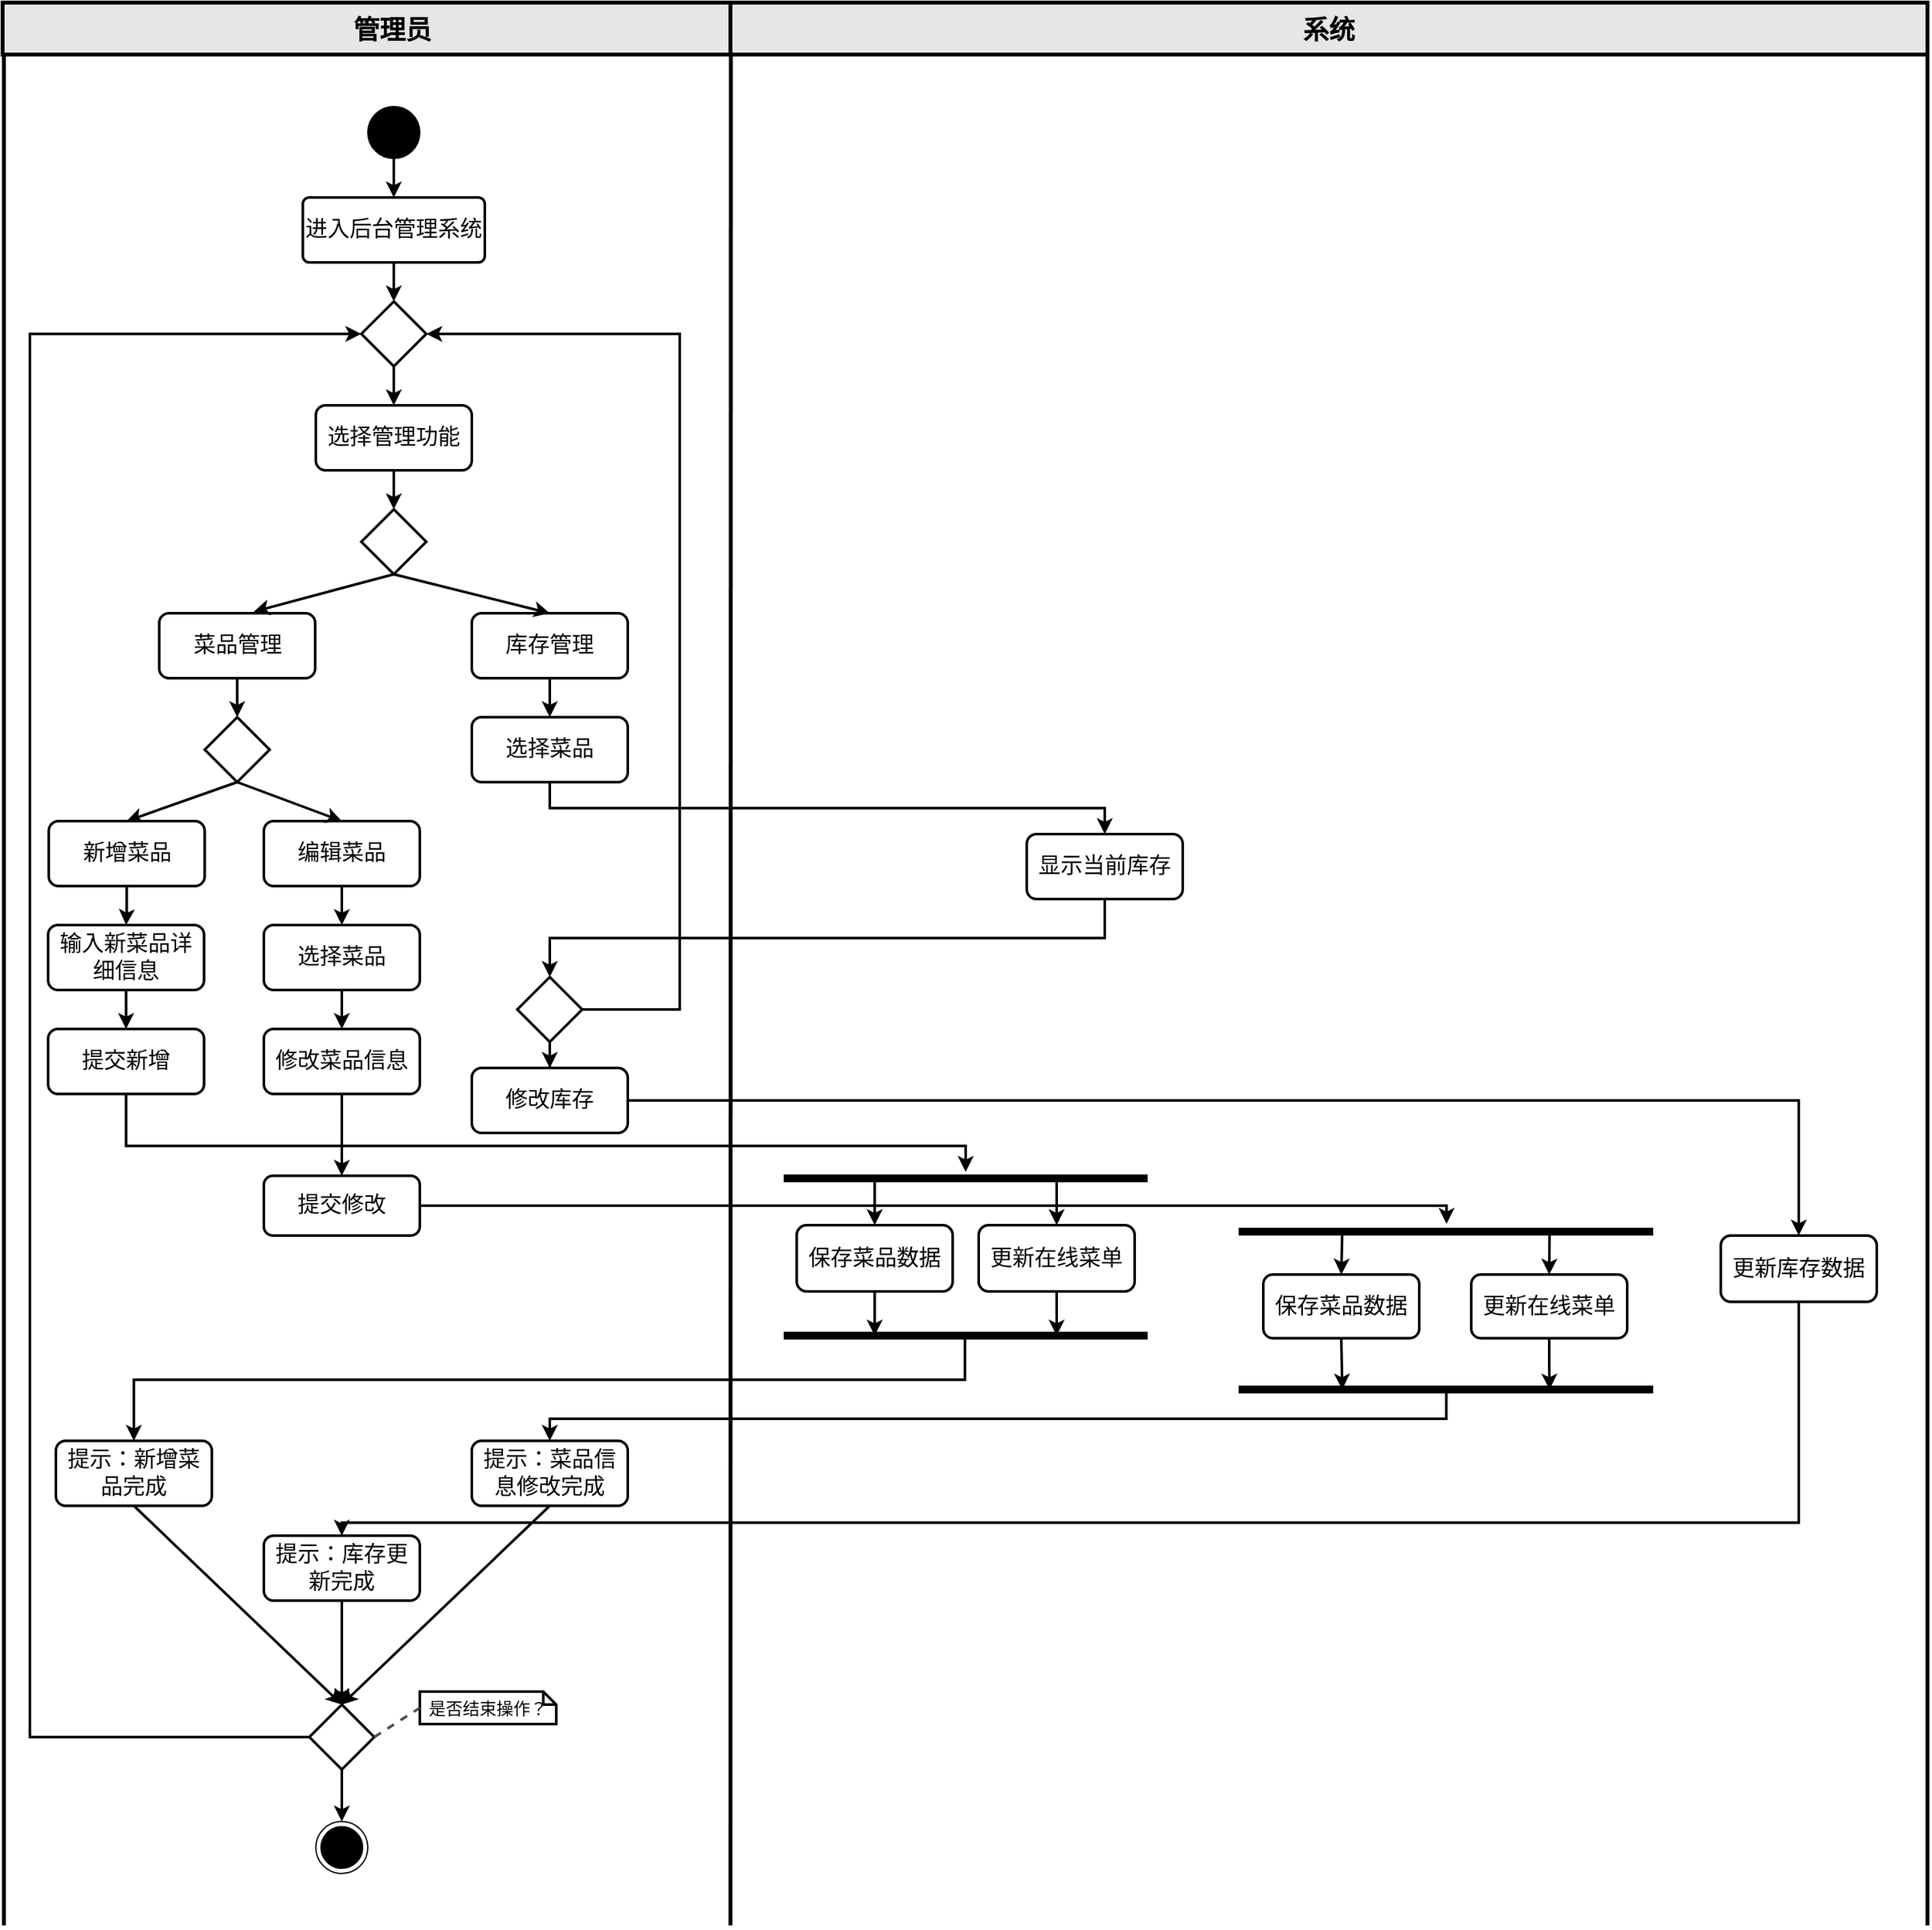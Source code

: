 <mxfile version="27.0.5">
  <diagram name="第 1 页" id="OfFDXcEh4mvgwOR_4sZM">
    <mxGraphModel dx="2670" dy="1368" grid="1" gridSize="10" guides="1" tooltips="1" connect="1" arrows="1" fold="1" page="1" pageScale="1" pageWidth="827" pageHeight="1169" math="0" shadow="0">
      <root>
        <mxCell id="0" />
        <mxCell id="1" parent="0" />
        <mxCell id="ZkD1P1Wt4bG5LlNcU552-23" style="edgeStyle=orthogonalEdgeStyle;rounded=0;orthogonalLoop=1;jettySize=auto;html=1;exitX=0.5;exitY=1;exitDx=0;exitDy=0;labelBackgroundColor=none;fontColor=default;fontSize=17;fontFamily=黑体;strokeWidth=2;" parent="1" source="jzol34q8vQIkxrYHAkH4-21" target="wrpRZbD9yLnscSps5DgX-5" edge="1">
          <mxGeometry relative="1" as="geometry" />
        </mxCell>
        <mxCell id="ZkD1P1Wt4bG5LlNcU552-22" style="edgeStyle=orthogonalEdgeStyle;rounded=0;orthogonalLoop=1;jettySize=auto;html=1;exitX=0.5;exitY=1;exitDx=0;exitDy=0;entryX=0.5;entryY=0;entryDx=0;entryDy=0;labelBackgroundColor=none;fontColor=default;fontSize=17;fontFamily=黑体;strokeWidth=2;" parent="1" source="wrpRZbD9yLnscSps5DgX-1" target="ZkD1P1Wt4bG5LlNcU552-5" edge="1">
          <mxGeometry relative="1" as="geometry" />
        </mxCell>
        <mxCell id="ZkD1P1Wt4bG5LlNcU552-24" style="edgeStyle=orthogonalEdgeStyle;rounded=0;orthogonalLoop=1;jettySize=auto;html=1;exitX=0.5;exitY=1;exitDx=0;exitDy=0;entryX=0.5;entryY=0;entryDx=0;entryDy=0;labelBackgroundColor=none;fontColor=default;fontSize=17;fontFamily=黑体;strokeWidth=2;" parent="1" source="wrpRZbD9yLnscSps5DgX-5" target="ZkD1P1Wt4bG5LlNcU552-4" edge="1">
          <mxGeometry relative="1" as="geometry" />
        </mxCell>
        <mxCell id="wrpRZbD9yLnscSps5DgX-5" value="输入新菜品详细信息" style="rounded=1;whiteSpace=wrap;html=1;fontSize=17;fontFamily=黑体;labelBackgroundColor=none;strokeWidth=2;" parent="1" vertex="1">
          <mxGeometry x="-46" y="790" width="120" height="50" as="geometry" />
        </mxCell>
        <mxCell id="ZkD1P1Wt4bG5LlNcU552-37" style="edgeStyle=orthogonalEdgeStyle;rounded=0;orthogonalLoop=1;jettySize=auto;html=1;exitX=0.5;exitY=1;exitDx=0;exitDy=0;labelBackgroundColor=none;fontColor=default;fontSize=17;fontFamily=黑体;strokeWidth=2;" parent="1" source="ZkD1P1Wt4bG5LlNcU552-4" target="ZkD1P1Wt4bG5LlNcU552-36" edge="1">
          <mxGeometry relative="1" as="geometry">
            <Array as="points">
              <mxPoint x="14" y="960" />
              <mxPoint x="660" y="960" />
            </Array>
          </mxGeometry>
        </mxCell>
        <mxCell id="ZkD1P1Wt4bG5LlNcU552-4" value="提交新增" style="rounded=1;whiteSpace=wrap;html=1;fontSize=17;fontFamily=黑体;labelBackgroundColor=none;strokeWidth=2;" parent="1" vertex="1">
          <mxGeometry x="-46" y="870" width="120" height="50" as="geometry" />
        </mxCell>
        <mxCell id="ZkD1P1Wt4bG5LlNcU552-25" style="edgeStyle=orthogonalEdgeStyle;rounded=0;orthogonalLoop=1;jettySize=auto;html=1;exitX=0.5;exitY=1;exitDx=0;exitDy=0;labelBackgroundColor=none;fontColor=default;fontSize=17;fontFamily=黑体;strokeWidth=2;" parent="1" source="ZkD1P1Wt4bG5LlNcU552-5" target="ZkD1P1Wt4bG5LlNcU552-6" edge="1">
          <mxGeometry relative="1" as="geometry" />
        </mxCell>
        <mxCell id="ZkD1P1Wt4bG5LlNcU552-5" value="选择菜品" style="rounded=1;whiteSpace=wrap;html=1;fontSize=17;fontFamily=黑体;labelBackgroundColor=none;strokeWidth=2;" parent="1" vertex="1">
          <mxGeometry x="120" y="790" width="120" height="50" as="geometry" />
        </mxCell>
        <mxCell id="ZkD1P1Wt4bG5LlNcU552-26" style="edgeStyle=orthogonalEdgeStyle;rounded=0;orthogonalLoop=1;jettySize=auto;html=1;exitX=0.5;exitY=1;exitDx=0;exitDy=0;entryX=0.5;entryY=0;entryDx=0;entryDy=0;labelBackgroundColor=none;fontColor=default;fontSize=17;fontFamily=黑体;strokeWidth=2;" parent="1" source="ZkD1P1Wt4bG5LlNcU552-6" target="ZkD1P1Wt4bG5LlNcU552-7" edge="1">
          <mxGeometry relative="1" as="geometry" />
        </mxCell>
        <mxCell id="ZkD1P1Wt4bG5LlNcU552-6" value="修改菜品信息" style="rounded=1;whiteSpace=wrap;html=1;fontSize=17;fontFamily=黑体;labelBackgroundColor=none;strokeWidth=2;" parent="1" vertex="1">
          <mxGeometry x="120" y="870" width="120" height="50" as="geometry" />
        </mxCell>
        <mxCell id="ZkD1P1Wt4bG5LlNcU552-7" value="提交修改" style="rounded=1;whiteSpace=wrap;html=1;fontSize=17;fontFamily=黑体;labelBackgroundColor=none;strokeWidth=2;" parent="1" vertex="1">
          <mxGeometry x="120" y="983" width="120" height="46" as="geometry" />
        </mxCell>
        <mxCell id="ZkD1P1Wt4bG5LlNcU552-16" style="edgeStyle=orthogonalEdgeStyle;rounded=0;orthogonalLoop=1;jettySize=auto;html=1;exitX=0.5;exitY=1;exitDx=0;exitDy=0;labelBackgroundColor=none;fontColor=default;fontSize=17;fontFamily=黑体;strokeWidth=2;" parent="1" source="ZkD1P1Wt4bG5LlNcU552-8" target="ZkD1P1Wt4bG5LlNcU552-14" edge="1">
          <mxGeometry relative="1" as="geometry" />
        </mxCell>
        <mxCell id="ZkD1P1Wt4bG5LlNcU552-8" value="选择菜品" style="rounded=1;whiteSpace=wrap;html=1;fontSize=17;fontFamily=黑体;labelBackgroundColor=none;strokeWidth=2;" parent="1" vertex="1">
          <mxGeometry x="280" y="630" width="120" height="50" as="geometry" />
        </mxCell>
        <mxCell id="ZkD1P1Wt4bG5LlNcU552-80" style="edgeStyle=orthogonalEdgeStyle;rounded=0;orthogonalLoop=1;jettySize=auto;html=1;exitX=0.5;exitY=1;exitDx=0;exitDy=0;labelBackgroundColor=none;fontColor=default;fontSize=17;fontFamily=黑体;strokeWidth=2;" parent="1" source="ZkD1P1Wt4bG5LlNcU552-14" target="ZkD1P1Wt4bG5LlNcU552-15" edge="1">
          <mxGeometry relative="1" as="geometry" />
        </mxCell>
        <mxCell id="ZkD1P1Wt4bG5LlNcU552-14" value="显示当前库存" style="rounded=1;whiteSpace=wrap;html=1;fontSize=17;fontFamily=黑体;labelBackgroundColor=none;strokeWidth=2;" parent="1" vertex="1">
          <mxGeometry x="707" y="720" width="120" height="50" as="geometry" />
        </mxCell>
        <mxCell id="ZkD1P1Wt4bG5LlNcU552-81" style="edgeStyle=orthogonalEdgeStyle;rounded=0;orthogonalLoop=1;jettySize=auto;html=1;entryX=0.5;entryY=0;entryDx=0;entryDy=0;labelBackgroundColor=none;fontColor=default;fontSize=17;fontFamily=黑体;strokeWidth=2;" parent="1" source="ZkD1P1Wt4bG5LlNcU552-15" target="ZkD1P1Wt4bG5LlNcU552-18" edge="1">
          <mxGeometry relative="1" as="geometry" />
        </mxCell>
        <mxCell id="ZkD1P1Wt4bG5LlNcU552-82" style="edgeStyle=orthogonalEdgeStyle;rounded=0;orthogonalLoop=1;jettySize=auto;html=1;entryX=1;entryY=0.5;entryDx=0;entryDy=0;labelBackgroundColor=none;fontColor=default;exitX=1;exitY=0.5;exitDx=0;exitDy=0;fontSize=17;fontFamily=黑体;strokeWidth=2;" parent="1" source="ZkD1P1Wt4bG5LlNcU552-15" target="ZkD1P1Wt4bG5LlNcU552-1" edge="1">
          <mxGeometry relative="1" as="geometry">
            <Array as="points">
              <mxPoint x="440" y="855" />
              <mxPoint x="440" y="335" />
            </Array>
          </mxGeometry>
        </mxCell>
        <mxCell id="ZkD1P1Wt4bG5LlNcU552-15" value="" style="rhombus;whiteSpace=wrap;html=1;labelBackgroundColor=none;fontSize=17;fontFamily=黑体;strokeWidth=2;" parent="1" vertex="1">
          <mxGeometry x="315" y="830" width="50" height="50" as="geometry" />
        </mxCell>
        <mxCell id="p3CwwabS2HMExQp8e3fW-5" style="edgeStyle=orthogonalEdgeStyle;rounded=0;orthogonalLoop=1;jettySize=auto;html=1;entryX=0.5;entryY=0;entryDx=0;entryDy=0;fontSize=17;fontFamily=黑体;strokeWidth=2;" edge="1" parent="1" source="ZkD1P1Wt4bG5LlNcU552-18" target="p3CwwabS2HMExQp8e3fW-3">
          <mxGeometry relative="1" as="geometry" />
        </mxCell>
        <mxCell id="ZkD1P1Wt4bG5LlNcU552-18" value="修改库存" style="rounded=1;whiteSpace=wrap;html=1;fontSize=17;fontFamily=黑体;labelBackgroundColor=none;strokeWidth=2;" parent="1" vertex="1">
          <mxGeometry x="280" y="900" width="120" height="50" as="geometry" />
        </mxCell>
        <mxCell id="ZkD1P1Wt4bG5LlNcU552-40" style="edgeStyle=orthogonalEdgeStyle;rounded=0;orthogonalLoop=1;jettySize=auto;html=1;exitX=0.75;exitY=0.5;exitDx=0;exitDy=0;exitPerimeter=0;entryX=0.5;entryY=0;entryDx=0;entryDy=0;labelBackgroundColor=none;fontColor=default;fontSize=17;fontFamily=黑体;strokeWidth=2;" parent="1" source="ZkD1P1Wt4bG5LlNcU552-30" target="ZkD1P1Wt4bG5LlNcU552-35" edge="1">
          <mxGeometry relative="1" as="geometry" />
        </mxCell>
        <mxCell id="ZkD1P1Wt4bG5LlNcU552-41" style="edgeStyle=orthogonalEdgeStyle;rounded=0;orthogonalLoop=1;jettySize=auto;html=1;exitX=0.25;exitY=0.5;exitDx=0;exitDy=0;exitPerimeter=0;entryX=0.5;entryY=0;entryDx=0;entryDy=0;labelBackgroundColor=none;fontColor=default;fontSize=17;fontFamily=黑体;strokeWidth=2;" parent="1" source="ZkD1P1Wt4bG5LlNcU552-30" target="ZkD1P1Wt4bG5LlNcU552-34" edge="1">
          <mxGeometry relative="1" as="geometry" />
        </mxCell>
        <mxCell id="ZkD1P1Wt4bG5LlNcU552-30" value="" style="shape=line;html=1;strokeWidth=6;labelBackgroundColor=none;fontSize=17;fontFamily=黑体;" parent="1" vertex="1">
          <mxGeometry x="870" y="1021" width="319" height="10" as="geometry" />
        </mxCell>
        <mxCell id="ZkD1P1Wt4bG5LlNcU552-34" value="保存菜品数据" style="rounded=1;whiteSpace=wrap;html=1;fontFamily=黑体;fontSize=17;labelBackgroundColor=none;strokeWidth=2;" parent="1" vertex="1">
          <mxGeometry x="889" y="1059" width="120" height="49" as="geometry" />
        </mxCell>
        <mxCell id="ZkD1P1Wt4bG5LlNcU552-35" value="更新在线菜单" style="rounded=1;whiteSpace=wrap;html=1;fontSize=17;fontFamily=黑体;labelBackgroundColor=none;strokeWidth=2;" parent="1" vertex="1">
          <mxGeometry x="1049" y="1059" width="120" height="49" as="geometry" />
        </mxCell>
        <mxCell id="ZkD1P1Wt4bG5LlNcU552-44" style="edgeStyle=orthogonalEdgeStyle;rounded=0;orthogonalLoop=1;jettySize=auto;html=1;exitX=0.25;exitY=0.5;exitDx=0;exitDy=0;exitPerimeter=0;labelBackgroundColor=none;fontColor=default;fontSize=17;fontFamily=黑体;strokeWidth=2;" parent="1" source="ZkD1P1Wt4bG5LlNcU552-36" target="ZkD1P1Wt4bG5LlNcU552-42" edge="1">
          <mxGeometry relative="1" as="geometry" />
        </mxCell>
        <mxCell id="ZkD1P1Wt4bG5LlNcU552-45" style="edgeStyle=orthogonalEdgeStyle;rounded=0;orthogonalLoop=1;jettySize=auto;html=1;exitX=0.75;exitY=0.5;exitDx=0;exitDy=0;exitPerimeter=0;entryX=0.5;entryY=0;entryDx=0;entryDy=0;labelBackgroundColor=none;fontColor=default;fontSize=17;fontFamily=黑体;strokeWidth=2;" parent="1" source="ZkD1P1Wt4bG5LlNcU552-36" target="ZkD1P1Wt4bG5LlNcU552-43" edge="1">
          <mxGeometry relative="1" as="geometry">
            <mxPoint x="710" y="1090" as="targetPoint" />
          </mxGeometry>
        </mxCell>
        <mxCell id="ZkD1P1Wt4bG5LlNcU552-36" value="" style="shape=line;html=1;strokeWidth=6;labelBackgroundColor=none;fontSize=17;fontFamily=黑体;" parent="1" vertex="1">
          <mxGeometry x="520" y="980" width="280" height="10" as="geometry" />
        </mxCell>
        <mxCell id="ZkD1P1Wt4bG5LlNcU552-42" value="保存菜品数据" style="rounded=1;whiteSpace=wrap;html=1;fontSize=17;fontFamily=黑体;labelBackgroundColor=none;strokeWidth=2;" parent="1" vertex="1">
          <mxGeometry x="530" y="1021" width="120" height="51" as="geometry" />
        </mxCell>
        <mxCell id="ZkD1P1Wt4bG5LlNcU552-43" value="更新在线菜单" style="rounded=1;whiteSpace=wrap;html=1;fontSize=17;fontFamily=黑体;labelBackgroundColor=none;strokeWidth=2;" parent="1" vertex="1">
          <mxGeometry x="670" y="1021" width="120" height="51" as="geometry" />
        </mxCell>
        <mxCell id="p3CwwabS2HMExQp8e3fW-8" style="edgeStyle=orthogonalEdgeStyle;rounded=0;orthogonalLoop=1;jettySize=auto;html=1;entryX=0.5;entryY=0;entryDx=0;entryDy=0;exitX=0.498;exitY=0.558;exitDx=0;exitDy=0;exitPerimeter=0;fontSize=17;fontFamily=黑体;strokeWidth=2;" edge="1" parent="1" source="ZkD1P1Wt4bG5LlNcU552-46" target="ZkD1P1Wt4bG5LlNcU552-49">
          <mxGeometry relative="1" as="geometry">
            <Array as="points">
              <mxPoint x="659" y="1140" />
              <mxPoint x="20" y="1140" />
            </Array>
          </mxGeometry>
        </mxCell>
        <mxCell id="ZkD1P1Wt4bG5LlNcU552-46" value="" style="shape=line;html=1;strokeWidth=6;labelBackgroundColor=none;fontSize=17;fontFamily=黑体;" parent="1" vertex="1">
          <mxGeometry x="520" y="1101" width="280" height="10" as="geometry" />
        </mxCell>
        <mxCell id="ZkD1P1Wt4bG5LlNcU552-47" style="edgeStyle=orthogonalEdgeStyle;rounded=0;orthogonalLoop=1;jettySize=auto;html=1;exitX=0.5;exitY=1;exitDx=0;exitDy=0;entryX=0.25;entryY=0.5;entryDx=0;entryDy=0;entryPerimeter=0;labelBackgroundColor=none;fontColor=default;fontSize=17;fontFamily=黑体;strokeWidth=2;" parent="1" source="ZkD1P1Wt4bG5LlNcU552-42" target="ZkD1P1Wt4bG5LlNcU552-46" edge="1">
          <mxGeometry relative="1" as="geometry" />
        </mxCell>
        <mxCell id="ZkD1P1Wt4bG5LlNcU552-48" style="edgeStyle=orthogonalEdgeStyle;rounded=0;orthogonalLoop=1;jettySize=auto;html=1;exitX=0.5;exitY=1;exitDx=0;exitDy=0;entryX=0.75;entryY=0.5;entryDx=0;entryDy=0;entryPerimeter=0;labelBackgroundColor=none;fontColor=default;fontSize=17;fontFamily=黑体;strokeWidth=2;" parent="1" source="ZkD1P1Wt4bG5LlNcU552-43" target="ZkD1P1Wt4bG5LlNcU552-46" edge="1">
          <mxGeometry relative="1" as="geometry">
            <mxPoint x="710" y="1101" as="sourcePoint" />
          </mxGeometry>
        </mxCell>
        <mxCell id="p3CwwabS2HMExQp8e3fW-11" style="rounded=0;orthogonalLoop=1;jettySize=auto;html=1;exitX=0.5;exitY=1;exitDx=0;exitDy=0;entryX=0.5;entryY=0;entryDx=0;entryDy=0;fontSize=17;fontFamily=黑体;strokeWidth=2;" edge="1" parent="1" source="ZkD1P1Wt4bG5LlNcU552-49" target="p3CwwabS2HMExQp8e3fW-10">
          <mxGeometry relative="1" as="geometry" />
        </mxCell>
        <mxCell id="ZkD1P1Wt4bG5LlNcU552-49" value="提示：新增菜品完成" style="rounded=1;whiteSpace=wrap;html=1;fontSize=17;fontFamily=黑体;labelBackgroundColor=none;strokeWidth=2;" parent="1" vertex="1">
          <mxGeometry x="-40" y="1187" width="120" height="50" as="geometry" />
        </mxCell>
        <mxCell id="p3CwwabS2HMExQp8e3fW-15" style="rounded=0;orthogonalLoop=1;jettySize=auto;html=1;exitX=0.5;exitY=1;exitDx=0;exitDy=0;entryX=0.5;entryY=0;entryDx=0;entryDy=0;fontSize=17;fontFamily=黑体;strokeWidth=2;" edge="1" parent="1" source="ZkD1P1Wt4bG5LlNcU552-51" target="p3CwwabS2HMExQp8e3fW-10">
          <mxGeometry relative="1" as="geometry" />
        </mxCell>
        <mxCell id="ZkD1P1Wt4bG5LlNcU552-51" value="提示：菜品信息修改完成" style="rounded=1;whiteSpace=wrap;html=1;fontSize=17;fontFamily=黑体;labelBackgroundColor=none;strokeWidth=2;" parent="1" vertex="1">
          <mxGeometry x="280" y="1187" width="120" height="50" as="geometry" />
        </mxCell>
        <mxCell id="ZkD1P1Wt4bG5LlNcU552-77" style="edgeStyle=orthogonalEdgeStyle;rounded=0;orthogonalLoop=1;jettySize=auto;html=1;entryX=0.5;entryY=0;entryDx=0;entryDy=0;labelBackgroundColor=none;fontColor=default;fontSize=17;fontFamily=黑体;strokeWidth=2;" parent="1" source="jzol34q8vQIkxrYHAkH4-4" target="ZkD1P1Wt4bG5LlNcU552-1" edge="1">
          <mxGeometry relative="1" as="geometry" />
        </mxCell>
        <mxCell id="jzol34q8vQIkxrYHAkH4-4" value="&lt;font style=&quot;vertical-align: inherit;&quot;&gt;&lt;font style=&quot;vertical-align: inherit;&quot;&gt;进入后台管理系统&lt;/font&gt;&lt;/font&gt;" style="html=1;align=center;verticalAlign=middle;rounded=1;absoluteArcSize=1;arcSize=10;dashed=0;whiteSpace=wrap;labelBackgroundColor=none;fontSize=17;fontFamily=黑体;strokeWidth=2;" parent="1" vertex="1">
          <mxGeometry x="150" y="230" width="140" height="50" as="geometry" />
        </mxCell>
        <mxCell id="ZkD1P1Wt4bG5LlNcU552-1" value="" style="rhombus;whiteSpace=wrap;html=1;labelBackgroundColor=none;fontSize=17;fontFamily=黑体;strokeWidth=2;" parent="1" vertex="1">
          <mxGeometry x="195" y="310" width="50" height="50" as="geometry" />
        </mxCell>
        <mxCell id="ZkD1P1Wt4bG5LlNcU552-73" style="edgeStyle=orthogonalEdgeStyle;rounded=0;orthogonalLoop=1;jettySize=auto;html=1;exitX=0.5;exitY=1;exitDx=0;exitDy=0;labelBackgroundColor=none;fontColor=default;fontSize=17;fontFamily=黑体;strokeWidth=2;" parent="1" source="jzol34q8vQIkxrYHAkH4-8" target="jzol34q8vQIkxrYHAkH4-11" edge="1">
          <mxGeometry relative="1" as="geometry" />
        </mxCell>
        <mxCell id="jzol34q8vQIkxrYHAkH4-8" value="&lt;font&gt;选择管理功能&lt;/font&gt;" style="rounded=1;whiteSpace=wrap;html=1;labelBackgroundColor=none;fontSize=17;fontFamily=黑体;strokeWidth=2;" parent="1" vertex="1">
          <mxGeometry x="160" y="390" width="120" height="50" as="geometry" />
        </mxCell>
        <mxCell id="ZkD1P1Wt4bG5LlNcU552-2" style="edgeStyle=orthogonalEdgeStyle;rounded=0;orthogonalLoop=1;jettySize=auto;html=1;entryX=0.5;entryY=0;entryDx=0;entryDy=0;labelBackgroundColor=none;fontColor=default;fontSize=17;fontFamily=黑体;strokeWidth=2;" parent="1" source="ZkD1P1Wt4bG5LlNcU552-1" target="jzol34q8vQIkxrYHAkH4-8" edge="1">
          <mxGeometry relative="1" as="geometry" />
        </mxCell>
        <mxCell id="jzol34q8vQIkxrYHAkH4-11" value="" style="rhombus;whiteSpace=wrap;html=1;labelBackgroundColor=none;fontSize=17;fontFamily=黑体;strokeWidth=2;" parent="1" vertex="1">
          <mxGeometry x="195" y="470" width="50" height="50" as="geometry" />
        </mxCell>
        <mxCell id="jzol34q8vQIkxrYHAkH4-13" value="&lt;font style=&quot;vertical-align: inherit;&quot;&gt;&lt;font style=&quot;vertical-align: inherit;&quot;&gt;菜品管理&lt;/font&gt;&lt;/font&gt;" style="rounded=1;whiteSpace=wrap;html=1;labelBackgroundColor=none;fontSize=17;fontFamily=黑体;strokeWidth=2;" parent="1" vertex="1">
          <mxGeometry x="39.5" y="550" width="120" height="50" as="geometry" />
        </mxCell>
        <mxCell id="jzol34q8vQIkxrYHAkH4-16" style="rounded=0;orthogonalLoop=1;jettySize=auto;html=1;exitX=0.5;exitY=1;exitDx=0;exitDy=0;entryX=0.606;entryY=-0.024;entryDx=0;entryDy=0;entryPerimeter=0;labelBackgroundColor=none;fontColor=default;fontSize=17;fontFamily=黑体;strokeWidth=2;" parent="1" source="jzol34q8vQIkxrYHAkH4-11" target="jzol34q8vQIkxrYHAkH4-13" edge="1">
          <mxGeometry relative="1" as="geometry" />
        </mxCell>
        <mxCell id="ZkD1P1Wt4bG5LlNcU552-78" style="edgeStyle=orthogonalEdgeStyle;rounded=0;orthogonalLoop=1;jettySize=auto;html=1;entryX=0.5;entryY=0;entryDx=0;entryDy=0;labelBackgroundColor=none;fontColor=default;fontSize=17;fontFamily=黑体;strokeWidth=2;" parent="1" source="jzol34q8vQIkxrYHAkH4-14" target="ZkD1P1Wt4bG5LlNcU552-8" edge="1">
          <mxGeometry relative="1" as="geometry" />
        </mxCell>
        <mxCell id="jzol34q8vQIkxrYHAkH4-14" value="&lt;font style=&quot;vertical-align: inherit;&quot;&gt;&lt;font style=&quot;vertical-align: inherit;&quot;&gt;&lt;font style=&quot;vertical-align: inherit;&quot;&gt;&lt;font style=&quot;vertical-align: inherit;&quot;&gt;库存管理&lt;/font&gt;&lt;/font&gt;&lt;/font&gt;&lt;/font&gt;" style="rounded=1;whiteSpace=wrap;html=1;labelBackgroundColor=none;fontSize=17;fontFamily=黑体;strokeWidth=2;" parent="1" vertex="1">
          <mxGeometry x="280" y="550" width="120" height="50" as="geometry" />
        </mxCell>
        <mxCell id="jzol34q8vQIkxrYHAkH4-17" style="rounded=0;orthogonalLoop=1;jettySize=auto;html=1;exitX=0.5;exitY=1;exitDx=0;exitDy=0;entryX=0.5;entryY=0;entryDx=0;entryDy=0;labelBackgroundColor=none;fontColor=default;fontSize=17;fontFamily=黑体;strokeWidth=2;" parent="1" source="jzol34q8vQIkxrYHAkH4-11" target="jzol34q8vQIkxrYHAkH4-14" edge="1">
          <mxGeometry relative="1" as="geometry" />
        </mxCell>
        <mxCell id="jzol34q8vQIkxrYHAkH4-19" value="" style="rhombus;whiteSpace=wrap;html=1;labelBackgroundColor=none;fontSize=17;fontFamily=黑体;strokeWidth=2;" parent="1" vertex="1">
          <mxGeometry x="74.5" y="630" width="50" height="50" as="geometry" />
        </mxCell>
        <mxCell id="jzol34q8vQIkxrYHAkH4-20" style="edgeStyle=orthogonalEdgeStyle;rounded=0;orthogonalLoop=1;jettySize=auto;html=1;entryX=0.5;entryY=0;entryDx=0;entryDy=0;labelBackgroundColor=none;fontColor=default;fontSize=17;fontFamily=黑体;strokeWidth=2;" parent="1" source="jzol34q8vQIkxrYHAkH4-13" target="jzol34q8vQIkxrYHAkH4-19" edge="1">
          <mxGeometry relative="1" as="geometry" />
        </mxCell>
        <mxCell id="wrpRZbD9yLnscSps5DgX-3" style="rounded=0;orthogonalLoop=1;jettySize=auto;html=1;entryX=0.5;entryY=0;entryDx=0;entryDy=0;exitX=0.5;exitY=1;exitDx=0;exitDy=0;labelBackgroundColor=none;fontColor=default;fontSize=17;fontFamily=黑体;strokeWidth=2;" parent="1" source="jzol34q8vQIkxrYHAkH4-19" target="jzol34q8vQIkxrYHAkH4-21" edge="1">
          <mxGeometry relative="1" as="geometry">
            <mxPoint x="60" y="720" as="targetPoint" />
          </mxGeometry>
        </mxCell>
        <mxCell id="wrpRZbD9yLnscSps5DgX-1" value="编辑&lt;span style=&quot;background-color: transparent; color: light-dark(rgb(0, 0, 0), rgb(255, 255, 255));&quot;&gt;菜品&lt;/span&gt;" style="rounded=1;whiteSpace=wrap;html=1;fontSize=17;fontFamily=黑体;labelBackgroundColor=none;strokeWidth=2;" parent="1" vertex="1">
          <mxGeometry x="120" y="710" width="120" height="50" as="geometry" />
        </mxCell>
        <mxCell id="wrpRZbD9yLnscSps5DgX-2" style="rounded=0;orthogonalLoop=1;jettySize=auto;html=1;exitX=0.5;exitY=1;exitDx=0;exitDy=0;entryX=0.5;entryY=0;entryDx=0;entryDy=0;labelBackgroundColor=none;fontColor=default;fontSize=17;fontFamily=黑体;strokeWidth=2;" parent="1" source="jzol34q8vQIkxrYHAkH4-19" target="wrpRZbD9yLnscSps5DgX-1" edge="1">
          <mxGeometry relative="1" as="geometry" />
        </mxCell>
        <mxCell id="jzol34q8vQIkxrYHAkH4-21" value="&lt;font&gt;新增菜品&lt;/font&gt;" style="rounded=1;whiteSpace=wrap;html=1;labelBackgroundColor=none;fontSize=17;fontFamily=黑体;strokeWidth=2;" parent="1" vertex="1">
          <mxGeometry x="-45.5" y="710" width="120" height="50" as="geometry" />
        </mxCell>
        <mxCell id="ZkD1P1Wt4bG5LlNcU552-83" style="edgeStyle=orthogonalEdgeStyle;rounded=0;orthogonalLoop=1;jettySize=auto;html=1;labelBackgroundColor=none;fontColor=default;fontSize=17;fontFamily=黑体;strokeWidth=2;" parent="1" source="ZkD1P1Wt4bG5LlNcU552-7" edge="1">
          <mxGeometry relative="1" as="geometry">
            <mxPoint x="1030" y="1020" as="targetPoint" />
            <Array as="points">
              <mxPoint x="1030" y="1006" />
            </Array>
          </mxGeometry>
        </mxCell>
        <mxCell id="ZkD1P1Wt4bG5LlNcU552-88" style="edgeStyle=orthogonalEdgeStyle;rounded=0;orthogonalLoop=1;jettySize=auto;html=1;entryX=0.5;entryY=0;entryDx=0;entryDy=0;exitX=0.501;exitY=0.537;exitDx=0;exitDy=0;exitPerimeter=0;labelBackgroundColor=none;fontColor=default;fontSize=17;fontFamily=黑体;strokeWidth=2;" parent="1" source="ZkD1P1Wt4bG5LlNcU552-84" target="ZkD1P1Wt4bG5LlNcU552-51" edge="1">
          <mxGeometry relative="1" as="geometry">
            <Array as="points">
              <mxPoint x="1030" y="1170" />
              <mxPoint x="340" y="1170" />
            </Array>
          </mxGeometry>
        </mxCell>
        <mxCell id="ZkD1P1Wt4bG5LlNcU552-84" value="" style="shape=line;html=1;strokeWidth=6;labelBackgroundColor=none;fontSize=17;fontFamily=黑体;" parent="1" vertex="1">
          <mxGeometry x="870" y="1137" width="319" height="21" as="geometry" />
        </mxCell>
        <mxCell id="ZkD1P1Wt4bG5LlNcU552-86" style="edgeStyle=orthogonalEdgeStyle;rounded=0;orthogonalLoop=1;jettySize=auto;html=1;entryX=0.75;entryY=0.5;entryDx=0;entryDy=0;entryPerimeter=0;labelBackgroundColor=none;fontColor=default;fontSize=17;fontFamily=黑体;strokeWidth=2;" parent="1" source="ZkD1P1Wt4bG5LlNcU552-35" target="ZkD1P1Wt4bG5LlNcU552-84" edge="1">
          <mxGeometry relative="1" as="geometry" />
        </mxCell>
        <mxCell id="ZkD1P1Wt4bG5LlNcU552-87" style="edgeStyle=orthogonalEdgeStyle;rounded=0;orthogonalLoop=1;jettySize=auto;html=1;exitX=0.5;exitY=1;exitDx=0;exitDy=0;entryX=0.25;entryY=0.5;entryDx=0;entryDy=0;entryPerimeter=0;labelBackgroundColor=none;fontColor=default;fontSize=17;fontFamily=黑体;strokeWidth=2;" parent="1" source="ZkD1P1Wt4bG5LlNcU552-34" target="ZkD1P1Wt4bG5LlNcU552-84" edge="1">
          <mxGeometry relative="1" as="geometry" />
        </mxCell>
        <mxCell id="GrfXblt5mlEnLoXtTGxq-4" value="" style="endArrow=none;html=1;rounded=0;strokeWidth=3;" parent="1" edge="1">
          <mxGeometry width="50" height="50" relative="1" as="geometry">
            <mxPoint x="-80" y="1560" as="sourcePoint" />
            <mxPoint x="-80" y="120" as="targetPoint" />
          </mxGeometry>
        </mxCell>
        <mxCell id="GrfXblt5mlEnLoXtTGxq-5" value="" style="endArrow=none;html=1;rounded=0;strokeWidth=3;" parent="1" edge="1">
          <mxGeometry width="50" height="50" relative="1" as="geometry">
            <mxPoint x="479" y="1560" as="sourcePoint" />
            <mxPoint x="479.33" y="120" as="targetPoint" />
          </mxGeometry>
        </mxCell>
        <mxCell id="GrfXblt5mlEnLoXtTGxq-6" value="" style="endArrow=none;html=1;rounded=0;strokeWidth=3;" parent="1" edge="1">
          <mxGeometry width="50" height="50" relative="1" as="geometry">
            <mxPoint x="1400" y="1560" as="sourcePoint" />
            <mxPoint x="1400" y="117" as="targetPoint" />
          </mxGeometry>
        </mxCell>
        <mxCell id="GrfXblt5mlEnLoXtTGxq-7" value="" style="endArrow=none;html=1;rounded=0;" parent="1" edge="1">
          <mxGeometry width="50" height="50" relative="1" as="geometry">
            <mxPoint x="-80" y="120" as="sourcePoint" />
            <mxPoint x="1200" y="120" as="targetPoint" />
          </mxGeometry>
        </mxCell>
        <mxCell id="GrfXblt5mlEnLoXtTGxq-8" value="管理员" style="rounded=0;whiteSpace=wrap;html=1;fontSize=20;fontFamily=黑体;fontStyle=1;fillColor=#E6E6E6;strokeWidth=3;spacingRight=-40;" parent="1" vertex="1">
          <mxGeometry x="-81" y="80" width="560" height="40" as="geometry" />
        </mxCell>
        <mxCell id="GrfXblt5mlEnLoXtTGxq-9" value="系统" style="rounded=0;whiteSpace=wrap;html=1;fontSize=20;fontFamily=黑体;fontStyle=1;fillColor=#E6E6E6;strokeWidth=3;" parent="1" vertex="1">
          <mxGeometry x="479" y="80" width="921" height="40" as="geometry" />
        </mxCell>
        <mxCell id="p3CwwabS2HMExQp8e3fW-9" style="edgeStyle=orthogonalEdgeStyle;rounded=0;orthogonalLoop=1;jettySize=auto;html=1;entryX=0.5;entryY=0;entryDx=0;entryDy=0;fontSize=17;fontFamily=黑体;strokeWidth=2;" edge="1" parent="1" source="p3CwwabS2HMExQp8e3fW-3" target="p3CwwabS2HMExQp8e3fW-6">
          <mxGeometry relative="1" as="geometry">
            <Array as="points">
              <mxPoint x="1301" y="1250" />
              <mxPoint x="180" y="1250" />
            </Array>
          </mxGeometry>
        </mxCell>
        <mxCell id="p3CwwabS2HMExQp8e3fW-3" value="&lt;font&gt;更新库存数据&lt;/font&gt;" style="rounded=1;whiteSpace=wrap;html=1;fontSize=17;fontFamily=黑体;strokeWidth=2;" vertex="1" parent="1">
          <mxGeometry x="1241" y="1029" width="120" height="51" as="geometry" />
        </mxCell>
        <mxCell id="p3CwwabS2HMExQp8e3fW-13" style="edgeStyle=orthogonalEdgeStyle;rounded=0;orthogonalLoop=1;jettySize=auto;html=1;exitX=0.5;exitY=1;exitDx=0;exitDy=0;fontSize=17;fontFamily=黑体;strokeWidth=2;" edge="1" parent="1" source="p3CwwabS2HMExQp8e3fW-6">
          <mxGeometry relative="1" as="geometry">
            <mxPoint x="179.826" y="1310.087" as="targetPoint" />
          </mxGeometry>
        </mxCell>
        <mxCell id="p3CwwabS2HMExQp8e3fW-14" style="rounded=0;orthogonalLoop=1;jettySize=auto;html=1;exitX=0.5;exitY=1;exitDx=0;exitDy=0;entryX=0.5;entryY=0;entryDx=0;entryDy=0;fontSize=17;fontFamily=黑体;strokeWidth=2;" edge="1" parent="1" source="p3CwwabS2HMExQp8e3fW-6" target="p3CwwabS2HMExQp8e3fW-10">
          <mxGeometry relative="1" as="geometry" />
        </mxCell>
        <mxCell id="p3CwwabS2HMExQp8e3fW-6" value="&lt;font&gt;提示：库存更新完成&lt;/font&gt;" style="rounded=1;whiteSpace=wrap;html=1;fontSize=17;fontFamily=黑体;strokeWidth=2;" vertex="1" parent="1">
          <mxGeometry x="120" y="1260" width="120" height="50" as="geometry" />
        </mxCell>
        <mxCell id="p3CwwabS2HMExQp8e3fW-22" style="edgeStyle=orthogonalEdgeStyle;rounded=0;orthogonalLoop=1;jettySize=auto;html=1;exitX=0.5;exitY=1;exitDx=0;exitDy=0;entryX=0.5;entryY=0;entryDx=0;entryDy=0;fontSize=17;fontFamily=黑体;strokeWidth=2;" edge="1" parent="1" source="p3CwwabS2HMExQp8e3fW-10" target="p3CwwabS2HMExQp8e3fW-18">
          <mxGeometry relative="1" as="geometry" />
        </mxCell>
        <mxCell id="p3CwwabS2HMExQp8e3fW-23" style="edgeStyle=orthogonalEdgeStyle;rounded=0;orthogonalLoop=1;jettySize=auto;html=1;entryX=0;entryY=0.5;entryDx=0;entryDy=0;fontSize=17;fontFamily=黑体;strokeWidth=2;" edge="1" parent="1" source="p3CwwabS2HMExQp8e3fW-10" target="ZkD1P1Wt4bG5LlNcU552-1">
          <mxGeometry relative="1" as="geometry">
            <Array as="points">
              <mxPoint x="-60" y="1415" />
              <mxPoint x="-60" y="335" />
            </Array>
          </mxGeometry>
        </mxCell>
        <mxCell id="p3CwwabS2HMExQp8e3fW-10" value="" style="rhombus;whiteSpace=wrap;html=1;fontSize=17;fontFamily=黑体;strokeWidth=2;" vertex="1" parent="1">
          <mxGeometry x="155" y="1390" width="50" height="50" as="geometry" />
        </mxCell>
        <mxCell id="p3CwwabS2HMExQp8e3fW-16" value="是否结束操作？" style="shape=note;whiteSpace=wrap;html=1;backgroundOutline=1;darkOpacity=0.05;size=10;fontSize=13;fontFamily=黑体;strokeWidth=2;" vertex="1" parent="1">
          <mxGeometry x="240" y="1380" width="105" height="25" as="geometry" />
        </mxCell>
        <mxCell id="p3CwwabS2HMExQp8e3fW-17" style="rounded=0;orthogonalLoop=1;jettySize=auto;html=1;exitX=1;exitY=0.5;exitDx=0;exitDy=0;entryX=0;entryY=0.5;entryDx=0;entryDy=0;entryPerimeter=0;endArrow=none;startFill=0;dashed=1;strokeWidth=2;strokeColor=#4D4D4D;fontSize=17;fontFamily=黑体;" edge="1" parent="1" source="p3CwwabS2HMExQp8e3fW-10" target="p3CwwabS2HMExQp8e3fW-16">
          <mxGeometry relative="1" as="geometry" />
        </mxCell>
        <mxCell id="p3CwwabS2HMExQp8e3fW-18" value="" style="ellipse;html=1;shape=endState;fillColor=strokeColor;" vertex="1" parent="1">
          <mxGeometry x="160" y="1480" width="40" height="40" as="geometry" />
        </mxCell>
        <mxCell id="p3CwwabS2HMExQp8e3fW-20" style="edgeStyle=orthogonalEdgeStyle;rounded=0;orthogonalLoop=1;jettySize=auto;html=1;entryX=0.5;entryY=0;entryDx=0;entryDy=0;fontSize=17;fontFamily=黑体;strokeWidth=2;" edge="1" parent="1" source="p3CwwabS2HMExQp8e3fW-19" target="jzol34q8vQIkxrYHAkH4-4">
          <mxGeometry relative="1" as="geometry" />
        </mxCell>
        <mxCell id="p3CwwabS2HMExQp8e3fW-19" value="" style="ellipse;fillColor=strokeColor;html=1;" vertex="1" parent="1">
          <mxGeometry x="200" y="160" width="40" height="40" as="geometry" />
        </mxCell>
      </root>
    </mxGraphModel>
  </diagram>
</mxfile>
